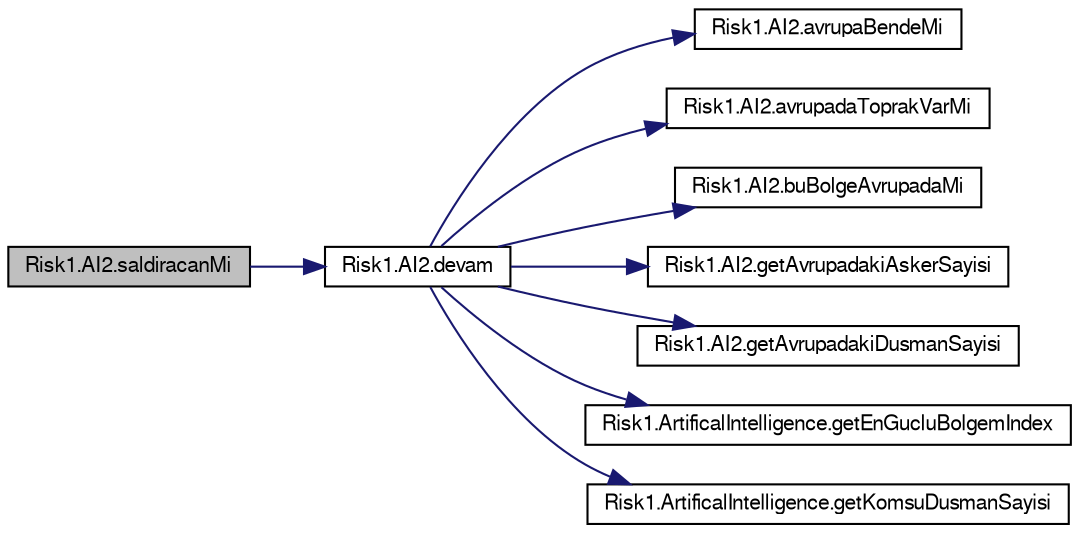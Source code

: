digraph G
{
  bgcolor="transparent";
  edge [fontname="FreeSans",fontsize="10",labelfontname="FreeSans",labelfontsize="10"];
  node [fontname="FreeSans",fontsize="10",shape=record];
  rankdir="LR";
  Node1 [label="Risk1.AI2.saldiracanMi",height=0.2,width=0.4,color="black", fillcolor="grey75", style="filled" fontcolor="black"];
  Node1 -> Node2 [color="midnightblue",fontsize="10",style="solid",fontname="FreeSans"];
  Node2 [label="Risk1.AI2.devam",height=0.2,width=0.4,color="black",URL="$classRisk1_1_1AI2.html#a1705ebdc50faa7063433935184ce3ffb",tooltip="Kullanıcının hamle yapmaya devam edip etmeyeceğini belirler."];
  Node2 -> Node3 [color="midnightblue",fontsize="10",style="solid",fontname="FreeSans"];
  Node3 [label="Risk1.AI2.avrupaBendeMi",height=0.2,width=0.4,color="black",URL="$classRisk1_1_1AI2.html#a9d2c428b722df2121b0e2721a536221a"];
  Node2 -> Node4 [color="midnightblue",fontsize="10",style="solid",fontname="FreeSans"];
  Node4 [label="Risk1.AI2.avrupadaToprakVarMi",height=0.2,width=0.4,color="black",URL="$classRisk1_1_1AI2.html#aea1eec6f5984621b1d0da64bbbafd35e"];
  Node2 -> Node5 [color="midnightblue",fontsize="10",style="solid",fontname="FreeSans"];
  Node5 [label="Risk1.AI2.buBolgeAvrupadaMi",height=0.2,width=0.4,color="black",URL="$classRisk1_1_1AI2.html#ac82f71953081c53c80a10a75a338e1a4"];
  Node2 -> Node6 [color="midnightblue",fontsize="10",style="solid",fontname="FreeSans"];
  Node6 [label="Risk1.AI2.getAvrupadakiAskerSayisi",height=0.2,width=0.4,color="black",URL="$classRisk1_1_1AI2.html#a191e157f57f2e672d4fe482986b063cd"];
  Node2 -> Node7 [color="midnightblue",fontsize="10",style="solid",fontname="FreeSans"];
  Node7 [label="Risk1.AI2.getAvrupadakiDusmanSayisi",height=0.2,width=0.4,color="black",URL="$classRisk1_1_1AI2.html#ab09da4181f97097501c9647ff65ab19d"];
  Node2 -> Node8 [color="midnightblue",fontsize="10",style="solid",fontname="FreeSans"];
  Node8 [label="Risk1.ArtificalIntelligence.getEnGucluBolgemIndex",height=0.2,width=0.4,color="black",URL="$classRisk1_1_1ArtificalIntelligence.html#a0fda6d74869871d836b81e8b6b724b89",tooltip="Oyuncunun sahip olduğu bölgeler içinden en fazla sayıda asker bulunduran bölgenin indexini gönderir..."];
  Node2 -> Node9 [color="midnightblue",fontsize="10",style="solid",fontname="FreeSans"];
  Node9 [label="Risk1.ArtificalIntelligence.getKomsuDusmanSayisi",height=0.2,width=0.4,color="black",URL="$classRisk1_1_1ArtificalIntelligence.html#ab05fcfb9caa1ff3d34f40fcd2b761c7c"];
}
